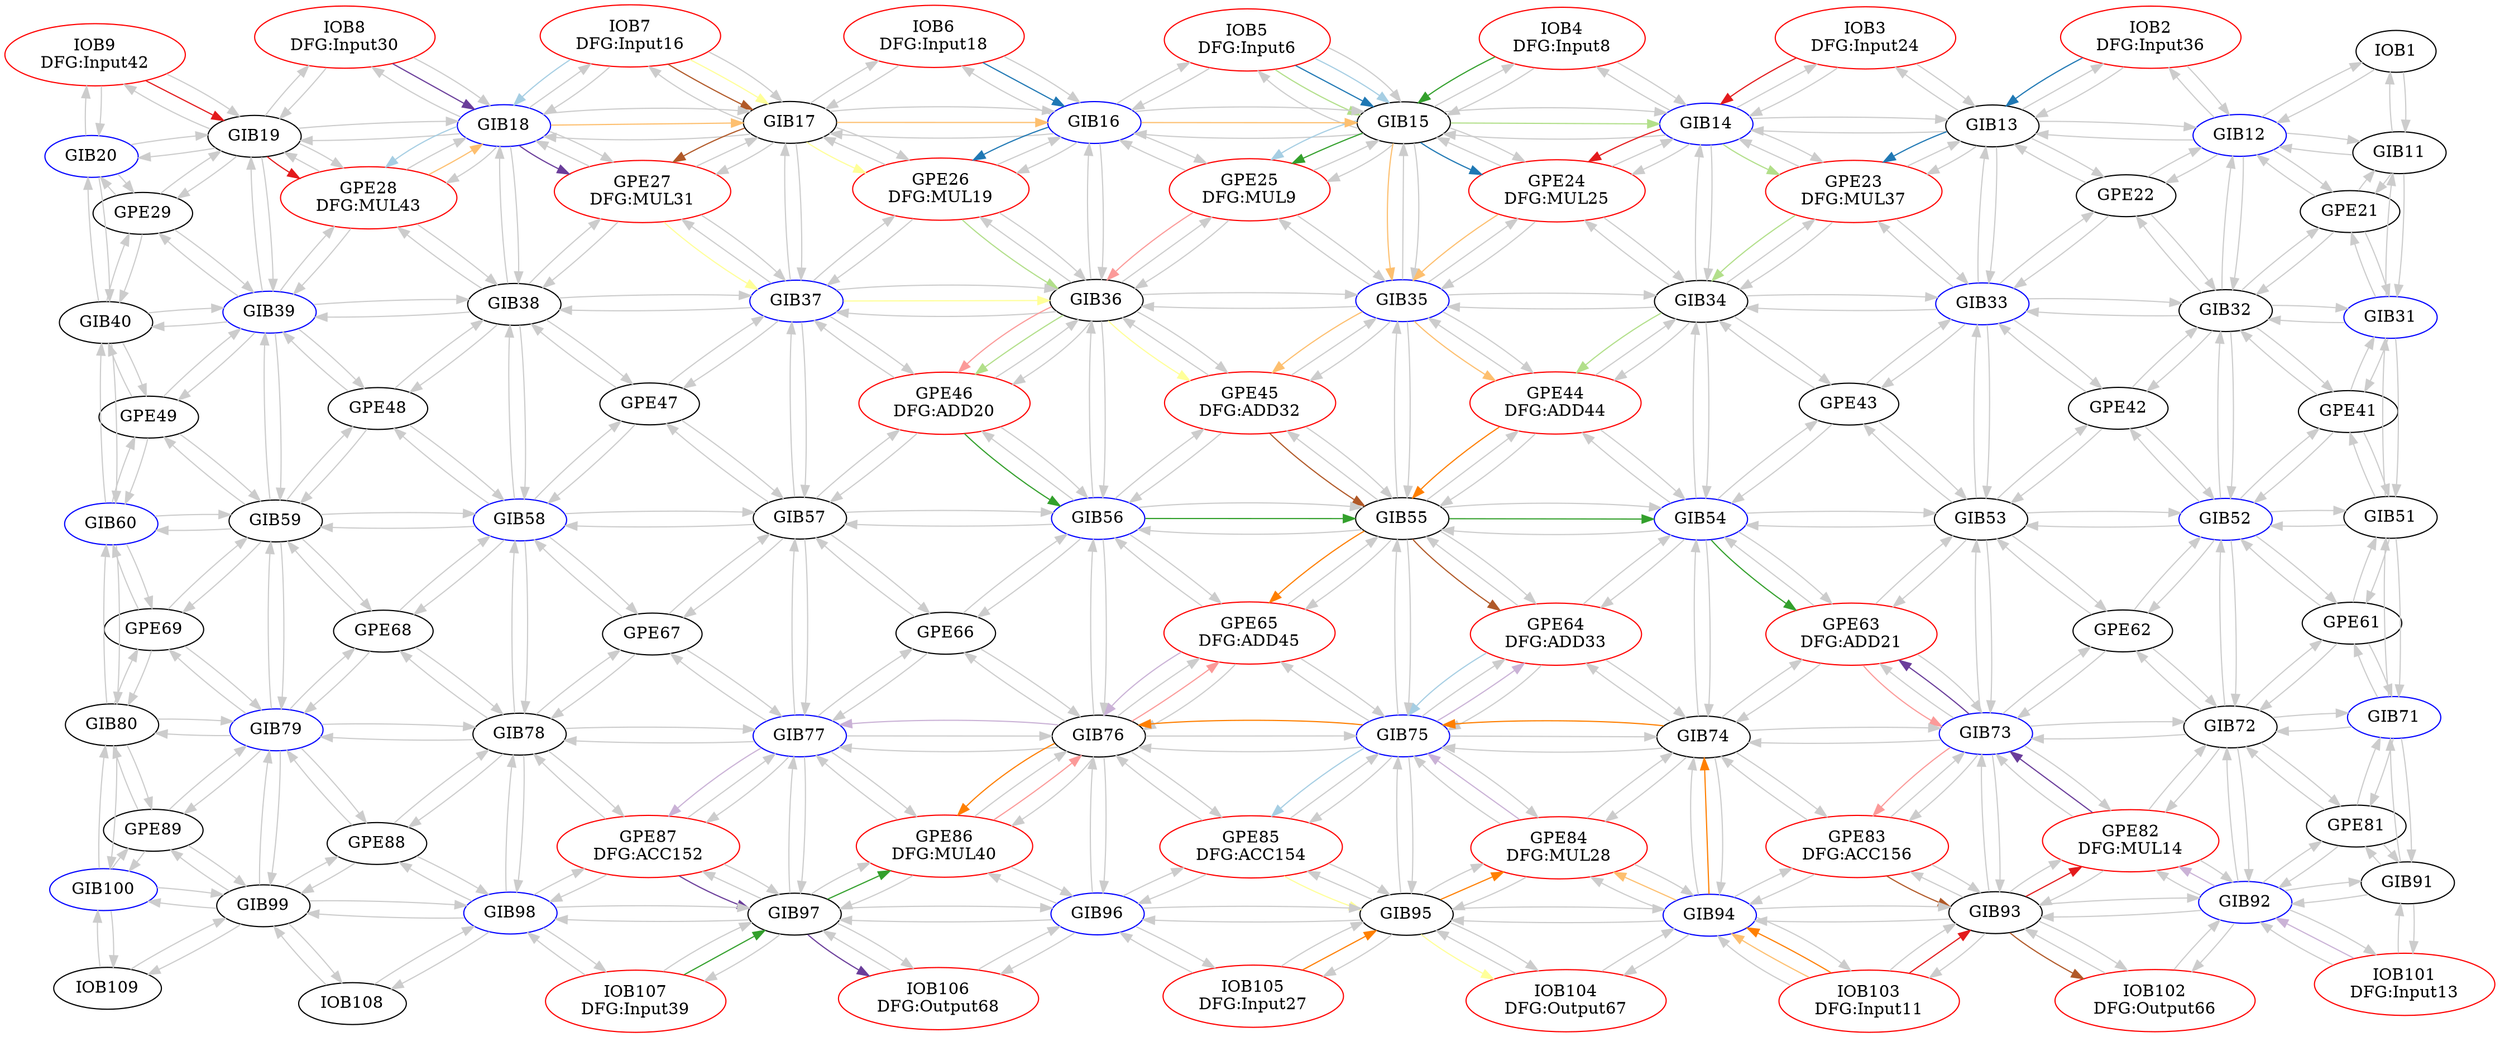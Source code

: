 Digraph G {
layout = sfdp;
overlap = scale;
IOB1[label = "IOB1", color = black];
GIB11->IOB1[color = gray80];
GIB12->IOB1[color = gray80];
IOB2[label = "IOB2\nDFG:Input36", color = red];
GIB12->IOB2[color = gray80];
GIB13->IOB2[color = gray80];
IOB3[label = "IOB3\nDFG:Input24", color = red];
GIB13->IOB3[color = gray80];
GIB14->IOB3[color = gray80];
IOB4[label = "IOB4\nDFG:Input8", color = red];
GIB14->IOB4[color = gray80];
GIB15->IOB4[color = gray80];
IOB5[label = "IOB5\nDFG:Input6", color = red];
GIB15->IOB5[color = gray80];
GIB16->IOB5[color = gray80];
IOB6[label = "IOB6\nDFG:Input18", color = red];
GIB16->IOB6[color = gray80];
GIB17->IOB6[color = gray80];
IOB7[label = "IOB7\nDFG:Input16", color = red];
GIB17->IOB7[color = gray80];
GIB18->IOB7[color = gray80];
IOB8[label = "IOB8\nDFG:Input30", color = red];
GIB18->IOB8[color = gray80];
GIB19->IOB8[color = gray80];
IOB9[label = "IOB9\nDFG:Input42", color = red];
GIB19->IOB9[color = gray80];
GIB20->IOB9[color = gray80];
GIB11[label = "GIB11", color = black];
IOB1->GIB11[color = gray80];
GIB12->GIB11[color = gray80];
GPE21->GIB11[color = gray80];
GIB31->GIB11[color = gray80];
GIB12[label = "GIB12", color = blue];
IOB1->GIB12[color = gray80];
IOB2->GIB12[color = gray80];
GIB11->GIB12[color = gray80];
GIB13->GIB12[color = gray80];
GPE21->GIB12[color = gray80];
GPE22->GIB12[color = gray80];
GIB32->GIB12[color = gray80];
GIB13[label = "GIB13", color = black];
IOB2->GIB13[color = gray80];
IOB3->GIB13[color = gray80];
GIB12->GIB13[color = gray80];
GIB14->GIB13[color = gray80];
GPE22->GIB13[color = gray80];
GPE23->GIB13[color = gray80];
GIB33->GIB13[color = gray80];
GIB14[label = "GIB14", color = blue];
IOB3->GIB14[color = gray80];
IOB4->GIB14[color = gray80];
GIB13->GIB14[color = gray80];
GIB15->GIB14[color = gray80];
GPE23->GIB14[color = gray80];
GPE24->GIB14[color = gray80];
GIB34->GIB14[color = gray80];
GIB15[label = "GIB15", color = black];
IOB4->GIB15[color = gray80];
IOB5->GIB15[color = gray80];
GIB14->GIB15[color = gray80];
GIB16->GIB15[color = gray80];
GPE24->GIB15[color = gray80];
GPE25->GIB15[color = gray80];
GIB35->GIB15[color = gray80];
GIB16[label = "GIB16", color = blue];
IOB5->GIB16[color = gray80];
IOB6->GIB16[color = gray80];
GIB15->GIB16[color = gray80];
GIB17->GIB16[color = gray80];
GPE25->GIB16[color = gray80];
GPE26->GIB16[color = gray80];
GIB36->GIB16[color = gray80];
GIB17[label = "GIB17", color = black];
IOB6->GIB17[color = gray80];
IOB7->GIB17[color = gray80];
GIB16->GIB17[color = gray80];
GIB18->GIB17[color = gray80];
GPE26->GIB17[color = gray80];
GPE27->GIB17[color = gray80];
GIB37->GIB17[color = gray80];
GIB18[label = "GIB18", color = blue];
IOB7->GIB18[color = gray80];
IOB8->GIB18[color = gray80];
GIB17->GIB18[color = gray80];
GIB19->GIB18[color = gray80];
GPE27->GIB18[color = gray80];
GPE28->GIB18[color = gray80];
GIB38->GIB18[color = gray80];
GIB19[label = "GIB19", color = black];
IOB8->GIB19[color = gray80];
IOB9->GIB19[color = gray80];
GIB18->GIB19[color = gray80];
GIB20->GIB19[color = gray80];
GPE28->GIB19[color = gray80];
GPE29->GIB19[color = gray80];
GIB39->GIB19[color = gray80];
GIB20[label = "GIB20", color = blue];
IOB9->GIB20[color = gray80];
GIB19->GIB20[color = gray80];
GPE29->GIB20[color = gray80];
GIB40->GIB20[color = gray80];
GPE21[label = "GPE21", color = black];
GIB11->GPE21[color = gray80];
GIB12->GPE21[color = gray80];
GIB31->GPE21[color = gray80];
GIB32->GPE21[color = gray80];
GPE22[label = "GPE22", color = black];
GIB12->GPE22[color = gray80];
GIB13->GPE22[color = gray80];
GIB32->GPE22[color = gray80];
GIB33->GPE22[color = gray80];
GPE23[label = "GPE23\nDFG:MUL37", color = red];
GIB13->GPE23[color = gray80];
GIB14->GPE23[color = gray80];
GIB33->GPE23[color = gray80];
GIB34->GPE23[color = gray80];
GPE24[label = "GPE24\nDFG:MUL25", color = red];
GIB14->GPE24[color = gray80];
GIB15->GPE24[color = gray80];
GIB34->GPE24[color = gray80];
GIB35->GPE24[color = gray80];
GPE25[label = "GPE25\nDFG:MUL9", color = red];
GIB15->GPE25[color = gray80];
GIB16->GPE25[color = gray80];
GIB35->GPE25[color = gray80];
GIB36->GPE25[color = gray80];
GPE26[label = "GPE26\nDFG:MUL19", color = red];
GIB16->GPE26[color = gray80];
GIB17->GPE26[color = gray80];
GIB36->GPE26[color = gray80];
GIB37->GPE26[color = gray80];
GPE27[label = "GPE27\nDFG:MUL31", color = red];
GIB17->GPE27[color = gray80];
GIB18->GPE27[color = gray80];
GIB37->GPE27[color = gray80];
GIB38->GPE27[color = gray80];
GPE28[label = "GPE28\nDFG:MUL43", color = red];
GIB18->GPE28[color = gray80];
GIB19->GPE28[color = gray80];
GIB38->GPE28[color = gray80];
GIB39->GPE28[color = gray80];
GPE29[label = "GPE29", color = black];
GIB19->GPE29[color = gray80];
GIB20->GPE29[color = gray80];
GIB39->GPE29[color = gray80];
GIB40->GPE29[color = gray80];
GIB31[label = "GIB31", color = blue];
GIB11->GIB31[color = gray80];
GPE21->GIB31[color = gray80];
GIB32->GIB31[color = gray80];
GPE41->GIB31[color = gray80];
GIB51->GIB31[color = gray80];
GIB32[label = "GIB32", color = black];
GIB12->GIB32[color = gray80];
GPE21->GIB32[color = gray80];
GPE22->GIB32[color = gray80];
GIB31->GIB32[color = gray80];
GIB33->GIB32[color = gray80];
GPE41->GIB32[color = gray80];
GPE42->GIB32[color = gray80];
GIB52->GIB32[color = gray80];
GIB33[label = "GIB33", color = blue];
GIB13->GIB33[color = gray80];
GPE22->GIB33[color = gray80];
GPE23->GIB33[color = gray80];
GIB32->GIB33[color = gray80];
GIB34->GIB33[color = gray80];
GPE42->GIB33[color = gray80];
GPE43->GIB33[color = gray80];
GIB53->GIB33[color = gray80];
GIB34[label = "GIB34", color = black];
GIB14->GIB34[color = gray80];
GPE23->GIB34[color = gray80];
GPE24->GIB34[color = gray80];
GIB33->GIB34[color = gray80];
GIB35->GIB34[color = gray80];
GPE43->GIB34[color = gray80];
GPE44->GIB34[color = gray80];
GIB54->GIB34[color = gray80];
GIB35[label = "GIB35", color = blue];
GIB15->GIB35[color = gray80];
GPE24->GIB35[color = gray80];
GPE25->GIB35[color = gray80];
GIB34->GIB35[color = gray80];
GIB36->GIB35[color = gray80];
GPE44->GIB35[color = gray80];
GPE45->GIB35[color = gray80];
GIB55->GIB35[color = gray80];
GIB36[label = "GIB36", color = black];
GIB16->GIB36[color = gray80];
GPE25->GIB36[color = gray80];
GPE26->GIB36[color = gray80];
GIB35->GIB36[color = gray80];
GIB37->GIB36[color = gray80];
GPE45->GIB36[color = gray80];
GPE46->GIB36[color = gray80];
GIB56->GIB36[color = gray80];
GIB37[label = "GIB37", color = blue];
GIB17->GIB37[color = gray80];
GPE26->GIB37[color = gray80];
GPE27->GIB37[color = gray80];
GIB36->GIB37[color = gray80];
GIB38->GIB37[color = gray80];
GPE46->GIB37[color = gray80];
GPE47->GIB37[color = gray80];
GIB57->GIB37[color = gray80];
GIB38[label = "GIB38", color = black];
GIB18->GIB38[color = gray80];
GPE27->GIB38[color = gray80];
GPE28->GIB38[color = gray80];
GIB37->GIB38[color = gray80];
GIB39->GIB38[color = gray80];
GPE47->GIB38[color = gray80];
GPE48->GIB38[color = gray80];
GIB58->GIB38[color = gray80];
GIB39[label = "GIB39", color = blue];
GIB19->GIB39[color = gray80];
GPE28->GIB39[color = gray80];
GPE29->GIB39[color = gray80];
GIB38->GIB39[color = gray80];
GIB40->GIB39[color = gray80];
GPE48->GIB39[color = gray80];
GPE49->GIB39[color = gray80];
GIB59->GIB39[color = gray80];
GIB40[label = "GIB40", color = black];
GIB20->GIB40[color = gray80];
GPE29->GIB40[color = gray80];
GIB39->GIB40[color = gray80];
GPE49->GIB40[color = gray80];
GIB60->GIB40[color = gray80];
GPE41[label = "GPE41", color = black];
GIB31->GPE41[color = gray80];
GIB32->GPE41[color = gray80];
GIB51->GPE41[color = gray80];
GIB52->GPE41[color = gray80];
GPE42[label = "GPE42", color = black];
GIB32->GPE42[color = gray80];
GIB33->GPE42[color = gray80];
GIB52->GPE42[color = gray80];
GIB53->GPE42[color = gray80];
GPE43[label = "GPE43", color = black];
GIB33->GPE43[color = gray80];
GIB34->GPE43[color = gray80];
GIB53->GPE43[color = gray80];
GIB54->GPE43[color = gray80];
GPE44[label = "GPE44\nDFG:ADD44", color = red];
GIB34->GPE44[color = gray80];
GIB35->GPE44[color = gray80];
GIB54->GPE44[color = gray80];
GIB55->GPE44[color = gray80];
GPE45[label = "GPE45\nDFG:ADD32", color = red];
GIB35->GPE45[color = gray80];
GIB36->GPE45[color = gray80];
GIB55->GPE45[color = gray80];
GIB56->GPE45[color = gray80];
GPE46[label = "GPE46\nDFG:ADD20", color = red];
GIB36->GPE46[color = gray80];
GIB37->GPE46[color = gray80];
GIB56->GPE46[color = gray80];
GIB57->GPE46[color = gray80];
GPE47[label = "GPE47", color = black];
GIB37->GPE47[color = gray80];
GIB38->GPE47[color = gray80];
GIB57->GPE47[color = gray80];
GIB58->GPE47[color = gray80];
GPE48[label = "GPE48", color = black];
GIB38->GPE48[color = gray80];
GIB39->GPE48[color = gray80];
GIB58->GPE48[color = gray80];
GIB59->GPE48[color = gray80];
GPE49[label = "GPE49", color = black];
GIB39->GPE49[color = gray80];
GIB40->GPE49[color = gray80];
GIB59->GPE49[color = gray80];
GIB60->GPE49[color = gray80];
GIB51[label = "GIB51", color = black];
GIB31->GIB51[color = gray80];
GPE41->GIB51[color = gray80];
GIB52->GIB51[color = gray80];
GPE61->GIB51[color = gray80];
GIB71->GIB51[color = gray80];
GIB52[label = "GIB52", color = blue];
GIB32->GIB52[color = gray80];
GPE41->GIB52[color = gray80];
GPE42->GIB52[color = gray80];
GIB51->GIB52[color = gray80];
GIB53->GIB52[color = gray80];
GPE61->GIB52[color = gray80];
GPE62->GIB52[color = gray80];
GIB72->GIB52[color = gray80];
GIB53[label = "GIB53", color = black];
GIB33->GIB53[color = gray80];
GPE42->GIB53[color = gray80];
GPE43->GIB53[color = gray80];
GIB52->GIB53[color = gray80];
GIB54->GIB53[color = gray80];
GPE62->GIB53[color = gray80];
GPE63->GIB53[color = gray80];
GIB73->GIB53[color = gray80];
GIB54[label = "GIB54", color = blue];
GIB34->GIB54[color = gray80];
GPE43->GIB54[color = gray80];
GPE44->GIB54[color = gray80];
GIB53->GIB54[color = gray80];
GIB55->GIB54[color = gray80];
GPE63->GIB54[color = gray80];
GPE64->GIB54[color = gray80];
GIB74->GIB54[color = gray80];
GIB55[label = "GIB55", color = black];
GIB35->GIB55[color = gray80];
GPE44->GIB55[color = gray80];
GPE45->GIB55[color = gray80];
GIB54->GIB55[color = gray80];
GIB56->GIB55[color = gray80];
GPE64->GIB55[color = gray80];
GPE65->GIB55[color = gray80];
GIB75->GIB55[color = gray80];
GIB56[label = "GIB56", color = blue];
GIB36->GIB56[color = gray80];
GPE45->GIB56[color = gray80];
GPE46->GIB56[color = gray80];
GIB55->GIB56[color = gray80];
GIB57->GIB56[color = gray80];
GPE65->GIB56[color = gray80];
GPE66->GIB56[color = gray80];
GIB76->GIB56[color = gray80];
GIB57[label = "GIB57", color = black];
GIB37->GIB57[color = gray80];
GPE46->GIB57[color = gray80];
GPE47->GIB57[color = gray80];
GIB56->GIB57[color = gray80];
GIB58->GIB57[color = gray80];
GPE66->GIB57[color = gray80];
GPE67->GIB57[color = gray80];
GIB77->GIB57[color = gray80];
GIB58[label = "GIB58", color = blue];
GIB38->GIB58[color = gray80];
GPE47->GIB58[color = gray80];
GPE48->GIB58[color = gray80];
GIB57->GIB58[color = gray80];
GIB59->GIB58[color = gray80];
GPE67->GIB58[color = gray80];
GPE68->GIB58[color = gray80];
GIB78->GIB58[color = gray80];
GIB59[label = "GIB59", color = black];
GIB39->GIB59[color = gray80];
GPE48->GIB59[color = gray80];
GPE49->GIB59[color = gray80];
GIB58->GIB59[color = gray80];
GIB60->GIB59[color = gray80];
GPE68->GIB59[color = gray80];
GPE69->GIB59[color = gray80];
GIB79->GIB59[color = gray80];
GIB60[label = "GIB60", color = blue];
GIB40->GIB60[color = gray80];
GPE49->GIB60[color = gray80];
GIB59->GIB60[color = gray80];
GPE69->GIB60[color = gray80];
GIB80->GIB60[color = gray80];
GPE61[label = "GPE61", color = black];
GIB51->GPE61[color = gray80];
GIB52->GPE61[color = gray80];
GIB71->GPE61[color = gray80];
GIB72->GPE61[color = gray80];
GPE62[label = "GPE62", color = black];
GIB52->GPE62[color = gray80];
GIB53->GPE62[color = gray80];
GIB72->GPE62[color = gray80];
GIB73->GPE62[color = gray80];
GPE63[label = "GPE63\nDFG:ADD21", color = red];
GIB53->GPE63[color = gray80];
GIB54->GPE63[color = gray80];
GIB73->GPE63[color = gray80];
GIB74->GPE63[color = gray80];
GPE64[label = "GPE64\nDFG:ADD33", color = red];
GIB54->GPE64[color = gray80];
GIB55->GPE64[color = gray80];
GIB74->GPE64[color = gray80];
GIB75->GPE64[color = gray80];
GPE65[label = "GPE65\nDFG:ADD45", color = red];
GIB55->GPE65[color = gray80];
GIB56->GPE65[color = gray80];
GIB75->GPE65[color = gray80];
GIB76->GPE65[color = gray80];
GPE66[label = "GPE66", color = black];
GIB56->GPE66[color = gray80];
GIB57->GPE66[color = gray80];
GIB76->GPE66[color = gray80];
GIB77->GPE66[color = gray80];
GPE67[label = "GPE67", color = black];
GIB57->GPE67[color = gray80];
GIB58->GPE67[color = gray80];
GIB77->GPE67[color = gray80];
GIB78->GPE67[color = gray80];
GPE68[label = "GPE68", color = black];
GIB58->GPE68[color = gray80];
GIB59->GPE68[color = gray80];
GIB78->GPE68[color = gray80];
GIB79->GPE68[color = gray80];
GPE69[label = "GPE69", color = black];
GIB59->GPE69[color = gray80];
GIB60->GPE69[color = gray80];
GIB79->GPE69[color = gray80];
GIB80->GPE69[color = gray80];
GIB71[label = "GIB71", color = blue];
GIB51->GIB71[color = gray80];
GPE61->GIB71[color = gray80];
GIB72->GIB71[color = gray80];
GPE81->GIB71[color = gray80];
GIB91->GIB71[color = gray80];
GIB72[label = "GIB72", color = black];
GIB52->GIB72[color = gray80];
GPE61->GIB72[color = gray80];
GPE62->GIB72[color = gray80];
GIB71->GIB72[color = gray80];
GIB73->GIB72[color = gray80];
GPE81->GIB72[color = gray80];
GPE82->GIB72[color = gray80];
GIB92->GIB72[color = gray80];
GIB73[label = "GIB73", color = blue];
GIB53->GIB73[color = gray80];
GPE62->GIB73[color = gray80];
GPE63->GIB73[color = gray80];
GIB72->GIB73[color = gray80];
GIB74->GIB73[color = gray80];
GPE82->GIB73[color = gray80];
GPE83->GIB73[color = gray80];
GIB93->GIB73[color = gray80];
GIB74[label = "GIB74", color = black];
GIB54->GIB74[color = gray80];
GPE63->GIB74[color = gray80];
GPE64->GIB74[color = gray80];
GIB73->GIB74[color = gray80];
GIB75->GIB74[color = gray80];
GPE83->GIB74[color = gray80];
GPE84->GIB74[color = gray80];
GIB94->GIB74[color = gray80];
GIB75[label = "GIB75", color = blue];
GIB55->GIB75[color = gray80];
GPE64->GIB75[color = gray80];
GPE65->GIB75[color = gray80];
GIB74->GIB75[color = gray80];
GIB76->GIB75[color = gray80];
GPE84->GIB75[color = gray80];
GPE85->GIB75[color = gray80];
GIB95->GIB75[color = gray80];
GIB76[label = "GIB76", color = black];
GIB56->GIB76[color = gray80];
GPE65->GIB76[color = gray80];
GPE66->GIB76[color = gray80];
GIB75->GIB76[color = gray80];
GIB77->GIB76[color = gray80];
GPE85->GIB76[color = gray80];
GPE86->GIB76[color = gray80];
GIB96->GIB76[color = gray80];
GIB77[label = "GIB77", color = blue];
GIB57->GIB77[color = gray80];
GPE66->GIB77[color = gray80];
GPE67->GIB77[color = gray80];
GIB76->GIB77[color = gray80];
GIB78->GIB77[color = gray80];
GPE86->GIB77[color = gray80];
GPE87->GIB77[color = gray80];
GIB97->GIB77[color = gray80];
GIB78[label = "GIB78", color = black];
GIB58->GIB78[color = gray80];
GPE67->GIB78[color = gray80];
GPE68->GIB78[color = gray80];
GIB77->GIB78[color = gray80];
GIB79->GIB78[color = gray80];
GPE87->GIB78[color = gray80];
GPE88->GIB78[color = gray80];
GIB98->GIB78[color = gray80];
GIB79[label = "GIB79", color = blue];
GIB59->GIB79[color = gray80];
GPE68->GIB79[color = gray80];
GPE69->GIB79[color = gray80];
GIB78->GIB79[color = gray80];
GIB80->GIB79[color = gray80];
GPE88->GIB79[color = gray80];
GPE89->GIB79[color = gray80];
GIB99->GIB79[color = gray80];
GIB80[label = "GIB80", color = black];
GIB60->GIB80[color = gray80];
GPE69->GIB80[color = gray80];
GIB79->GIB80[color = gray80];
GPE89->GIB80[color = gray80];
GIB100->GIB80[color = gray80];
GPE81[label = "GPE81", color = black];
GIB71->GPE81[color = gray80];
GIB72->GPE81[color = gray80];
GIB91->GPE81[color = gray80];
GIB92->GPE81[color = gray80];
GPE82[label = "GPE82\nDFG:MUL14", color = red];
GIB72->GPE82[color = gray80];
GIB73->GPE82[color = gray80];
GIB92->GPE82[color = gray80];
GIB93->GPE82[color = gray80];
GPE83[label = "GPE83\nDFG:ACC156", color = red];
GIB73->GPE83[color = gray80];
GIB74->GPE83[color = gray80];
GIB93->GPE83[color = gray80];
GIB94->GPE83[color = gray80];
GPE84[label = "GPE84\nDFG:MUL28", color = red];
GIB74->GPE84[color = gray80];
GIB75->GPE84[color = gray80];
GIB94->GPE84[color = gray80];
GIB95->GPE84[color = gray80];
GPE85[label = "GPE85\nDFG:ACC154", color = red];
GIB75->GPE85[color = gray80];
GIB76->GPE85[color = gray80];
GIB95->GPE85[color = gray80];
GIB96->GPE85[color = gray80];
GPE86[label = "GPE86\nDFG:MUL40", color = red];
GIB76->GPE86[color = gray80];
GIB77->GPE86[color = gray80];
GIB96->GPE86[color = gray80];
GIB97->GPE86[color = gray80];
GPE87[label = "GPE87\nDFG:ACC152", color = red];
GIB77->GPE87[color = gray80];
GIB78->GPE87[color = gray80];
GIB97->GPE87[color = gray80];
GIB98->GPE87[color = gray80];
GPE88[label = "GPE88", color = black];
GIB78->GPE88[color = gray80];
GIB79->GPE88[color = gray80];
GIB98->GPE88[color = gray80];
GIB99->GPE88[color = gray80];
GPE89[label = "GPE89", color = black];
GIB79->GPE89[color = gray80];
GIB80->GPE89[color = gray80];
GIB99->GPE89[color = gray80];
GIB100->GPE89[color = gray80];
GIB91[label = "GIB91", color = black];
GIB71->GIB91[color = gray80];
GPE81->GIB91[color = gray80];
GIB92->GIB91[color = gray80];
IOB101->GIB91[color = gray80];
GIB92[label = "GIB92", color = blue];
GIB72->GIB92[color = gray80];
GPE81->GIB92[color = gray80];
GPE82->GIB92[color = gray80];
GIB91->GIB92[color = gray80];
GIB93->GIB92[color = gray80];
IOB101->GIB92[color = gray80];
IOB102->GIB92[color = gray80];
GIB93[label = "GIB93", color = black];
GIB73->GIB93[color = gray80];
GPE82->GIB93[color = gray80];
GPE83->GIB93[color = gray80];
GIB92->GIB93[color = gray80];
GIB94->GIB93[color = gray80];
IOB102->GIB93[color = gray80];
IOB103->GIB93[color = gray80];
GIB94[label = "GIB94", color = blue];
GIB74->GIB94[color = gray80];
GPE83->GIB94[color = gray80];
GPE84->GIB94[color = gray80];
GIB93->GIB94[color = gray80];
GIB95->GIB94[color = gray80];
IOB103->GIB94[color = gray80];
IOB104->GIB94[color = gray80];
GIB95[label = "GIB95", color = black];
GIB75->GIB95[color = gray80];
GPE84->GIB95[color = gray80];
GPE85->GIB95[color = gray80];
GIB94->GIB95[color = gray80];
GIB96->GIB95[color = gray80];
IOB104->GIB95[color = gray80];
IOB105->GIB95[color = gray80];
GIB96[label = "GIB96", color = blue];
GIB76->GIB96[color = gray80];
GPE85->GIB96[color = gray80];
GPE86->GIB96[color = gray80];
GIB95->GIB96[color = gray80];
GIB97->GIB96[color = gray80];
IOB105->GIB96[color = gray80];
IOB106->GIB96[color = gray80];
GIB97[label = "GIB97", color = black];
GIB77->GIB97[color = gray80];
GPE86->GIB97[color = gray80];
GPE87->GIB97[color = gray80];
GIB96->GIB97[color = gray80];
GIB98->GIB97[color = gray80];
IOB106->GIB97[color = gray80];
IOB107->GIB97[color = gray80];
GIB98[label = "GIB98", color = blue];
GIB78->GIB98[color = gray80];
GPE87->GIB98[color = gray80];
GPE88->GIB98[color = gray80];
GIB97->GIB98[color = gray80];
GIB99->GIB98[color = gray80];
IOB107->GIB98[color = gray80];
IOB108->GIB98[color = gray80];
GIB99[label = "GIB99", color = black];
GIB79->GIB99[color = gray80];
GPE88->GIB99[color = gray80];
GPE89->GIB99[color = gray80];
GIB98->GIB99[color = gray80];
GIB100->GIB99[color = gray80];
IOB108->GIB99[color = gray80];
IOB109->GIB99[color = gray80];
GIB100[label = "GIB100", color = blue];
GIB80->GIB100[color = gray80];
GPE89->GIB100[color = gray80];
GIB99->GIB100[color = gray80];
IOB109->GIB100[color = gray80];
IOB101[label = "IOB101\nDFG:Input13", color = red];
GIB91->IOB101[color = gray80];
GIB92->IOB101[color = gray80];
IOB102[label = "IOB102\nDFG:Output66", color = red];
GIB92->IOB102[color = gray80];
GIB93->IOB102[color = gray80];
IOB103[label = "IOB103\nDFG:Input11", color = red];
GIB93->IOB103[color = gray80];
GIB94->IOB103[color = gray80];
IOB104[label = "IOB104\nDFG:Output67", color = red];
GIB94->IOB104[color = gray80];
GIB95->IOB104[color = gray80];
IOB105[label = "IOB105\nDFG:Input27", color = red];
GIB95->IOB105[color = gray80];
GIB96->IOB105[color = gray80];
IOB106[label = "IOB106\nDFG:Output68", color = red];
GIB96->IOB106[color = gray80];
GIB97->IOB106[color = gray80];
IOB107[label = "IOB107\nDFG:Input39", color = red];
GIB97->IOB107[color = gray80];
GIB98->IOB107[color = gray80];
IOB108[label = "IOB108", color = black];
GIB98->IOB108[color = gray80];
GIB99->IOB108[color = gray80];
IOB109[label = "IOB109", color = black];
GIB99->IOB109[color = gray80];
GIB100->IOB109[color = gray80];
edge [colorscheme=paired12];
IOB5->GIB15->GPE25[weight = 4, color = 1];
IOB5->GIB15->GPE24[weight = 4, color = 2];
IOB5->GIB15->GIB14->GPE23[weight = 4, color = 3];
IOB4->GIB15->GPE25[weight = 4, color = 4];
GPE25->GIB36->GPE46[weight = 4, color = 5];
IOB103->GIB93->GPE82[weight = 4, color = 6];
IOB103->GIB94->GPE84[weight = 4, color = 7];
IOB103->GIB94->GIB74->GIB75->GIB76->GPE86[weight = 4, color = 8];
IOB101->GIB92->GPE82[weight = 4, color = 9];
GPE82->GIB73->GPE63[weight = 4, color = 10];
IOB7->GIB17->GPE26[weight = 4, color = 11];
IOB7->GIB17->GPE27[weight = 4, color = 12];
IOB7->GIB18->GPE28[weight = 4, color = 1];
IOB6->GIB16->GPE26[weight = 4, color = 2];
GPE26->GIB36->GPE46[weight = 4, color = 3];
GPE46->GIB56->GIB55->GIB54->GPE63[weight = 4, color = 4];
GPE63->GIB73->GPE83[weight = 4, color = 5];
IOB3->GIB14->GPE24[weight = 4, color = 6];
GPE24->GIB35->GPE45[weight = 4, color = 7];
IOB105->GIB95->GPE84[weight = 4, color = 8];
GPE84->GIB75->GPE64[weight = 4, color = 9];
IOB8->GIB18->GPE27[weight = 4, color = 10];
GPE27->GIB37->GIB36->GPE45[weight = 4, color = 11];
GPE45->GIB55->GPE64[weight = 4, color = 12];
GPE64->GIB75->GPE85[weight = 4, color = 1];
IOB2->GIB13->GPE23[weight = 4, color = 2];
GPE23->GIB34->GPE44[weight = 4, color = 3];
IOB107->GIB97->GPE86[weight = 4, color = 4];
GPE86->GIB76->GPE65[weight = 4, color = 5];
IOB9->GIB19->GPE28[weight = 4, color = 6];
GPE28->GIB18->GIB17->GIB16->GIB15->GIB35->GPE44[weight = 4, color = 7];
GPE44->GIB55->GPE65[weight = 4, color = 8];
GPE65->GIB76->GIB77->GPE87[weight = 4, color = 9];
GPE87->GIB97->IOB106[weight = 4, color = 10];
GPE85->GIB95->IOB104[weight = 4, color = 11];
GPE83->GIB93->IOB102[weight = 4, color = 12];
}
